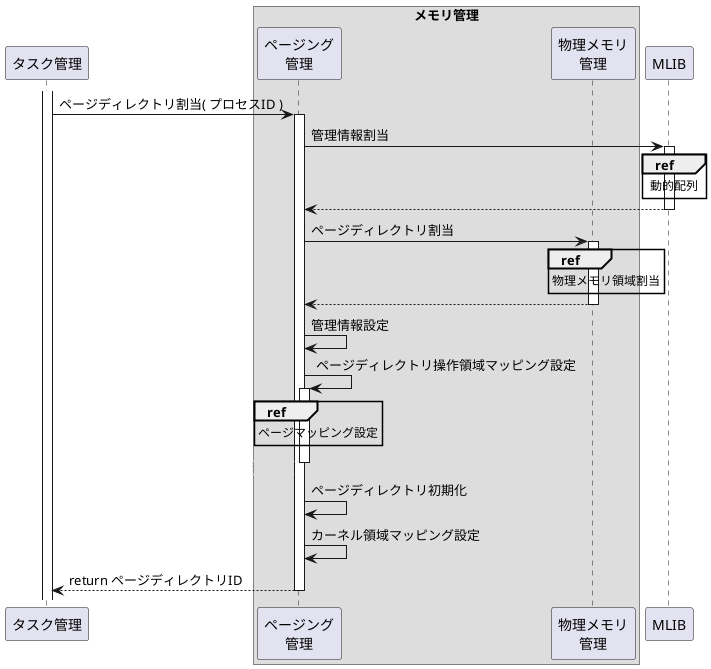 @startuml

participant "タスク管理" as taskmng
box "メモリ管理"
    participant "ページング\n管理" as page
    participant "物理メモリ\n管理" as phys
end box
participant "MLIB" as mlib

activate taskmng

taskmng -> page: ページディレクトリ割当( プロセスID )
activate page

page -> mlib: 管理情報割当
activate mlib
ref over mlib: 動的配列
page <-- mlib:
deactivate mlib

page -> phys: ページディレクトリ割当
activate phys
ref over phys: 物理メモリ領域割当
page <-- phys:
deactivate phys

page -> page: 管理情報設定

page -> page: ページディレクトリ操作領域マッピング設定
activate page
ref over page: ページマッピング設定
page /[#DDDDDD]-- page:
deactivate page

page -> page: ページディレクトリ初期化
page -> page: カーネル領域マッピング設定

taskmng <-- page: return ページディレクトリID
deactivate page

@enduml
